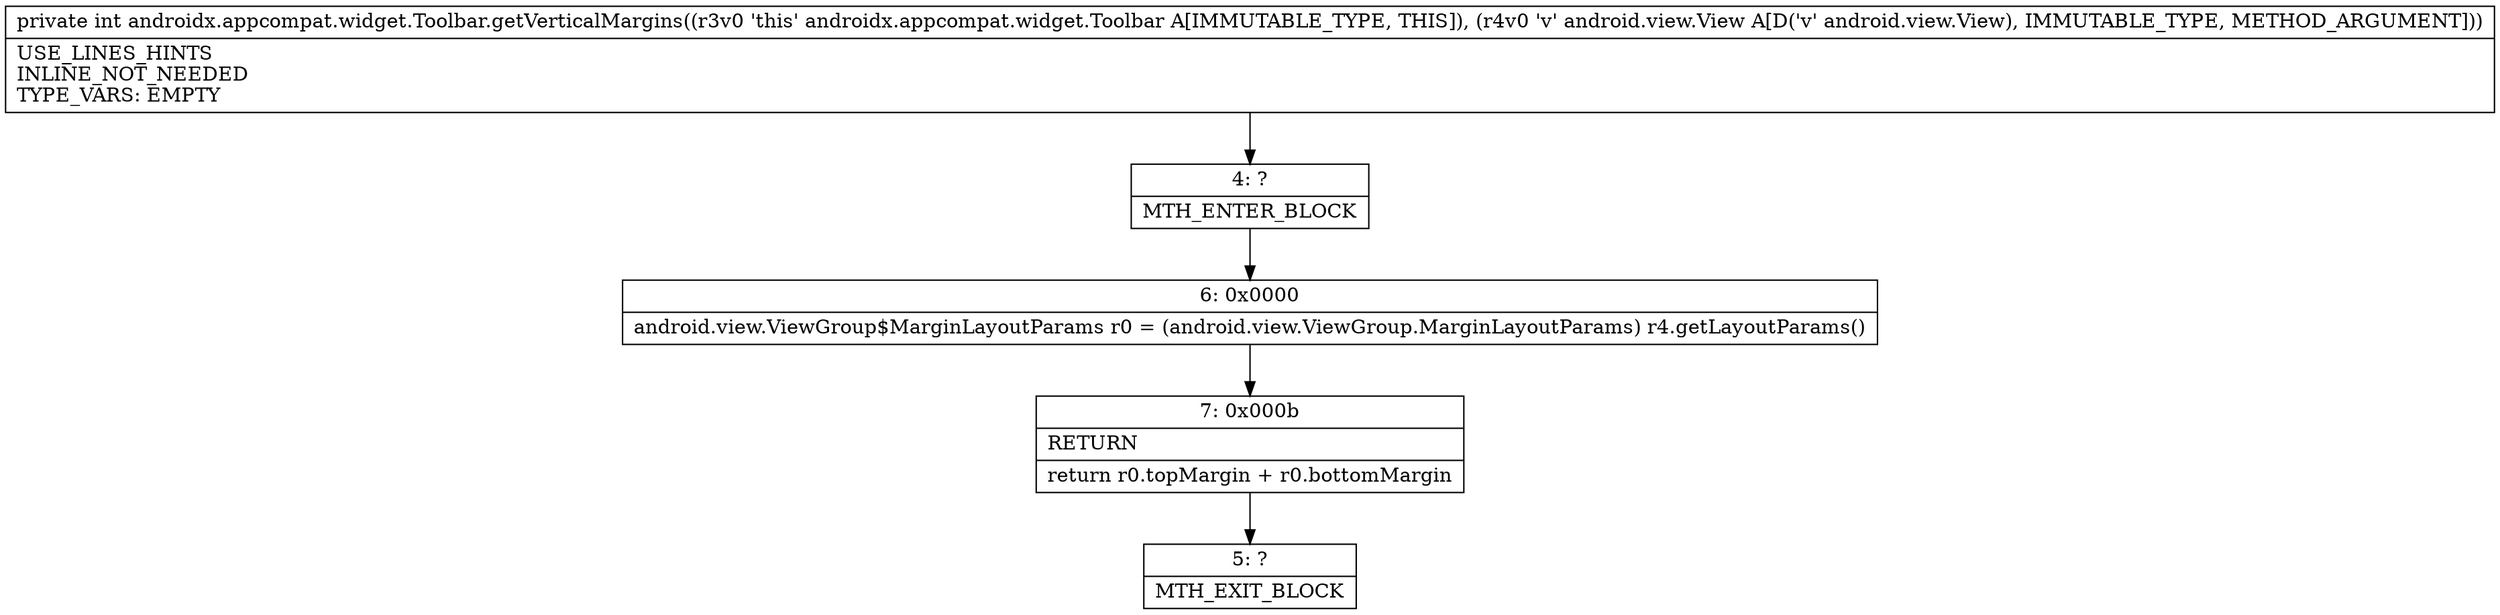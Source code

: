digraph "CFG forandroidx.appcompat.widget.Toolbar.getVerticalMargins(Landroid\/view\/View;)I" {
Node_4 [shape=record,label="{4\:\ ?|MTH_ENTER_BLOCK\l}"];
Node_6 [shape=record,label="{6\:\ 0x0000|android.view.ViewGroup$MarginLayoutParams r0 = (android.view.ViewGroup.MarginLayoutParams) r4.getLayoutParams()\l}"];
Node_7 [shape=record,label="{7\:\ 0x000b|RETURN\l|return r0.topMargin + r0.bottomMargin\l}"];
Node_5 [shape=record,label="{5\:\ ?|MTH_EXIT_BLOCK\l}"];
MethodNode[shape=record,label="{private int androidx.appcompat.widget.Toolbar.getVerticalMargins((r3v0 'this' androidx.appcompat.widget.Toolbar A[IMMUTABLE_TYPE, THIS]), (r4v0 'v' android.view.View A[D('v' android.view.View), IMMUTABLE_TYPE, METHOD_ARGUMENT]))  | USE_LINES_HINTS\lINLINE_NOT_NEEDED\lTYPE_VARS: EMPTY\l}"];
MethodNode -> Node_4;Node_4 -> Node_6;
Node_6 -> Node_7;
Node_7 -> Node_5;
}


